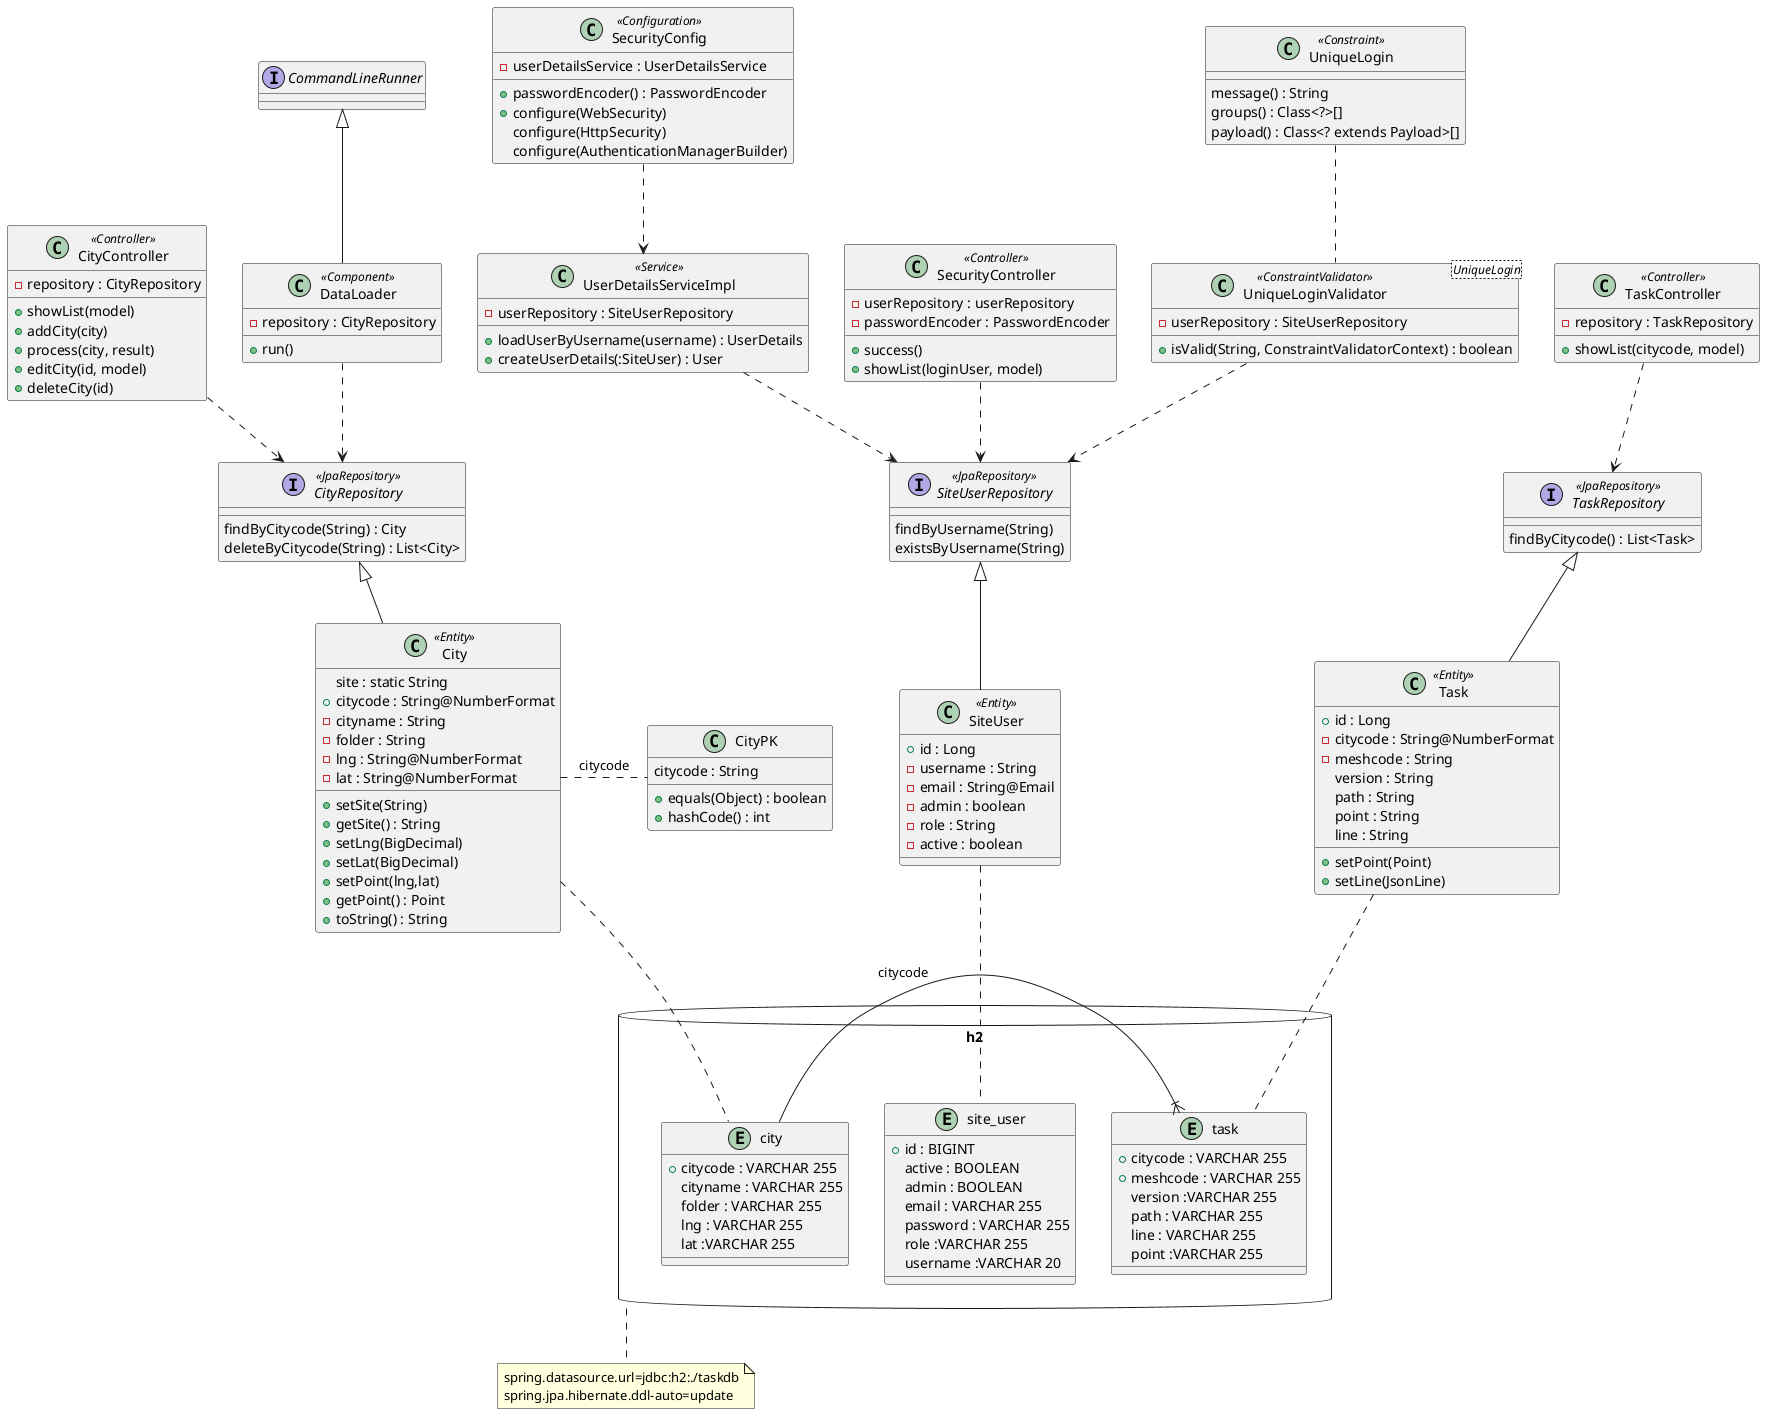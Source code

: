 @startuml

database "h2" as db {
	entity city {
		+ citycode : VARCHAR 255
		cityname : VARCHAR 255
		folder : VARCHAR 255
		lng : VARCHAR 255
		lat :VARCHAR 255
	}

	entity site_user {
		+ id : BIGINT
		active : BOOLEAN
		admin : BOOLEAN
		email : VARCHAR 255
		password : VARCHAR 255
		role :VARCHAR 255
		username :VARCHAR 20
	}

	entity task {
		+ citycode : VARCHAR 255
		+ meshcode : VARCHAR 255
		version :VARCHAR 255
		path : VARCHAR 255
		line : VARCHAR 255
		point :VARCHAR 255
	}
	task }|- city : citycode
}
note bottom of db : spring.datasource.url=jdbc:h2:./taskdb\nspring.jpa.hibernate.ddl-auto=update

class SecurityConfig <<Configuration>> {
	- userDetailsService : UserDetailsService
	+ passwordEncoder() : PasswordEncoder
	+ configure(WebSecurity)
	configure(HttpSecurity)
	configure(AuthenticationManagerBuilder)
}

class UserDetailsServiceImpl <<Service>> {
  - userRepository : SiteUserRepository
  + loadUserByUsername(username) : UserDetails
  + createUserDetails(:SiteUser) : User
}

class SecurityController <<Controller>> {
  - userRepository : userRepository
  - passwordEncoder : PasswordEncoder
  + success()
  + showList(loginUser, model)
}

class SiteUser <<Entity>> {
  + id : Long
  - username : String
  - email : String@Email
  - admin : boolean
  - role : String
  - active : boolean
}
SiteUser .. site_user

class UniqueLoginValidator<UniqueLogin> <<ConstraintValidator>> {
  - userRepository : SiteUserRepository
  + isValid(String, ConstraintValidatorContext) : boolean
}

class UniqueLogin <<Constraint>> {
  message() : String
  groups() : Class<?>[]
  payload() : Class<? extends Payload>[]
}

interface SiteUserRepository <<JpaRepository>> {
	findByUsername(String)
	existsByUsername(String)
}
SecurityConfig ..> UserDetailsServiceImpl
UserDetailsServiceImpl ..> SiteUserRepository
SecurityController ..> SiteUserRepository
UniqueLoginValidator ..> SiteUserRepository
UniqueLogin .. UniqueLoginValidator
SiteUserRepository <|-- SiteUser

class City <<Entity>> {
	site : static String
  + citycode : String@NumberFormat
  - cityname : String
  - folder : String
  - lng : String@NumberFormat
  - lat : String@NumberFormat
  + setSite(String)
  + getSite() : String
  + setLng(BigDecimal)
  + setLat(BigDecimal)
  + setPoint(lng,lat)
  + getPoint() : Point
  + toString() : String
}
City .. city
City . CityPK : citycode

class CityPK {
	citycode : String
	+ equals(Object) : boolean
	+ hashCode() : int
}

interface CityRepository <<JpaRepository>> {
	findByCitycode(String) : City
	deleteByCitycode(String) : List<City>
}
CityRepository <|-- City

class CityController <<Controller>> {
  - repository : CityRepository
  + showList(model)
  + addCity(city)
  + process(city, result)
  + editCity(id, model)
  + deleteCity(id)
}
CityController ..> CityRepository

class TaskController <<Controller>> {
  - repository : TaskRepository
  + showList(citycode, model)
}
TaskController ..> TaskRepository

interface TaskRepository <<JpaRepository>> {
	findByCitycode() : List<Task>
}
TaskRepository <|-- Task

class Task <<Entity>> {
  + id : Long
  - citycode : String@NumberFormat
  - meshcode : String
  version : String
  path : String
  point : String
  line : String
  + setPoint(Point)
  + setLine(JsonLine)
}
Task .. task

interface CommandLineRunner

class DataLoader <<Component>> {
  - repository : CityRepository
  + run()
}
DataLoader ..> CityRepository

CommandLineRunner <|-- DataLoader

@enduml

